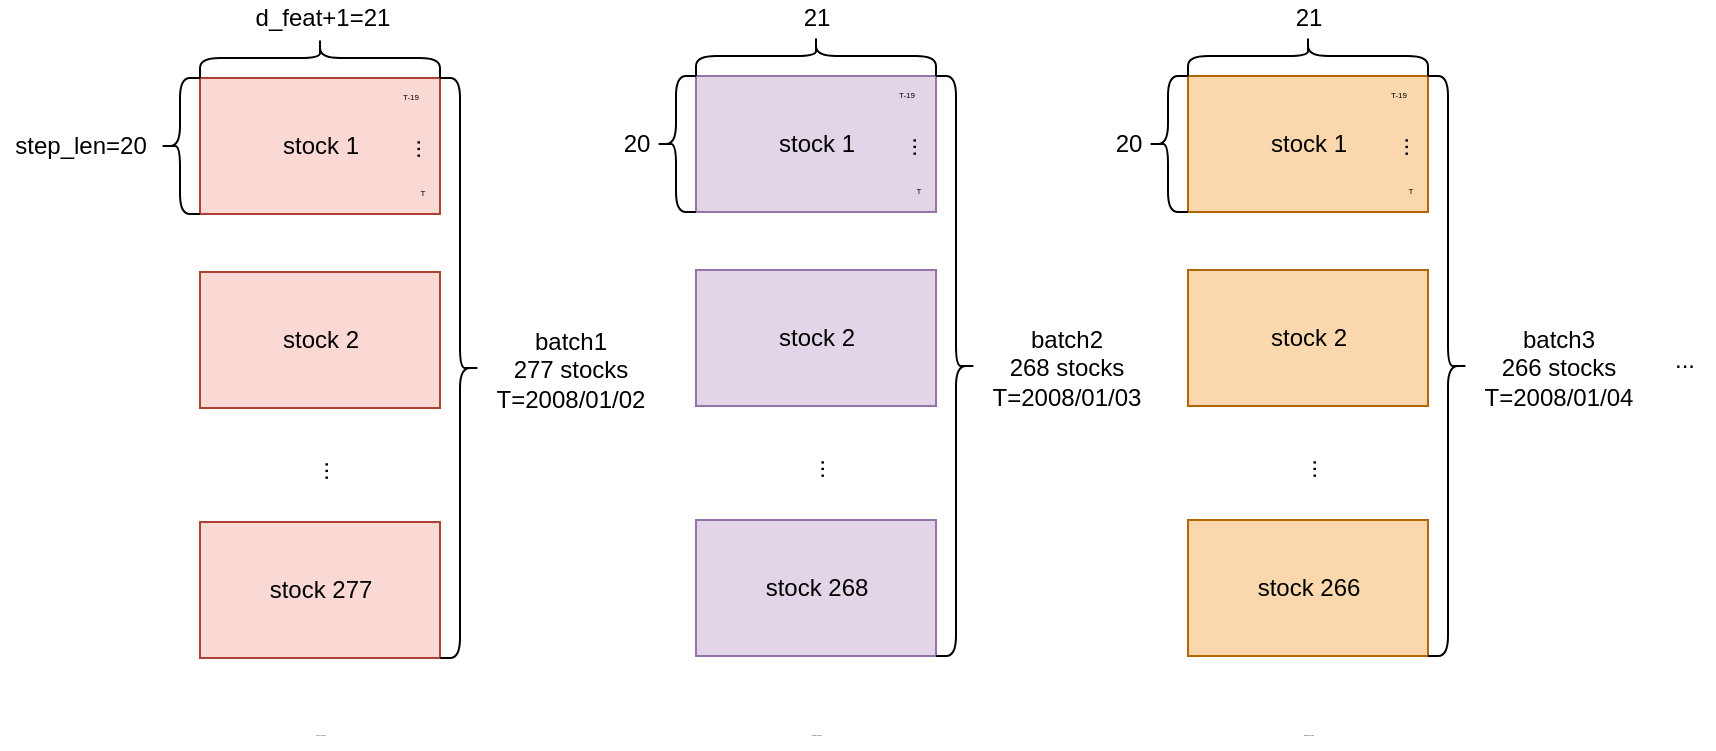 <mxfile version="14.0.4" type="github">
  <diagram id="UNmK7n31j6BsBcdP9gkj" name="Page-1">
    <mxGraphModel dx="1490" dy="579" grid="0" gridSize="10" guides="1" tooltips="1" connect="1" arrows="1" fold="1" page="0" pageScale="1" pageWidth="827" pageHeight="1169" math="0" shadow="0">
      <root>
        <mxCell id="0" />
        <mxCell id="1" parent="0" />
        <mxCell id="sodSNDlYpSFI1k9hjGXv-63" value="" style="rounded=0;whiteSpace=wrap;html=1;fillColor=#fad9d5;strokeColor=#ae4132;fontFamily=Helvetica;" vertex="1" parent="1">
          <mxGeometry x="37" y="442" width="120" height="68" as="geometry" />
        </mxCell>
        <mxCell id="sodSNDlYpSFI1k9hjGXv-62" value="" style="rounded=0;whiteSpace=wrap;html=1;fillColor=#fad9d5;strokeColor=#ae4132;fontFamily=Helvetica;" vertex="1" parent="1">
          <mxGeometry x="37" y="317" width="120" height="68" as="geometry" />
        </mxCell>
        <mxCell id="sodSNDlYpSFI1k9hjGXv-1" value="" style="rounded=0;whiteSpace=wrap;html=1;fillColor=#fad9d5;strokeColor=#ae4132;fontFamily=Helvetica;" vertex="1" parent="1">
          <mxGeometry x="37" y="220" width="120" height="68" as="geometry" />
        </mxCell>
        <mxCell id="sodSNDlYpSFI1k9hjGXv-5" value="..." style="text;html=1;resizable=0;autosize=1;align=center;verticalAlign=middle;points=[];fillColor=none;strokeColor=none;rounded=0;horizontal=0;fontFamily=Helvetica;" vertex="1" parent="1">
          <mxGeometry x="82" y="407" width="30" height="20" as="geometry" />
        </mxCell>
        <mxCell id="sodSNDlYpSFI1k9hjGXv-10" value="" style="shape=curlyBracket;whiteSpace=wrap;html=1;rounded=1;fontFamily=Helvetica;" vertex="1" parent="1">
          <mxGeometry x="17" y="220" width="20" height="68" as="geometry" />
        </mxCell>
        <mxCell id="sodSNDlYpSFI1k9hjGXv-11" value="" style="shape=curlyBracket;whiteSpace=wrap;html=1;rounded=1;direction=south;fontFamily=Helvetica;" vertex="1" parent="1">
          <mxGeometry x="37" y="200" width="120" height="20" as="geometry" />
        </mxCell>
        <mxCell id="sodSNDlYpSFI1k9hjGXv-12" value="d_feat+1=21" style="text;html=1;resizable=0;autosize=1;align=center;verticalAlign=middle;points=[];fillColor=none;strokeColor=none;rounded=0;fontFamily=Helvetica;" vertex="1" parent="1">
          <mxGeometry x="59" y="181" width="77" height="18" as="geometry" />
        </mxCell>
        <mxCell id="sodSNDlYpSFI1k9hjGXv-13" value="step_len=20" style="text;html=1;resizable=0;autosize=1;align=center;verticalAlign=middle;points=[];fillColor=none;strokeColor=none;rounded=0;fontFamily=Helvetica;" vertex="1" parent="1">
          <mxGeometry x="-63" y="244" width="80" height="20" as="geometry" />
        </mxCell>
        <mxCell id="sodSNDlYpSFI1k9hjGXv-14" value="stock 1" style="text;html=1;resizable=0;autosize=1;align=center;verticalAlign=middle;points=[];fillColor=none;strokeColor=none;rounded=0;fontFamily=Helvetica;" vertex="1" parent="1">
          <mxGeometry x="72" y="244" width="50" height="20" as="geometry" />
        </mxCell>
        <mxCell id="sodSNDlYpSFI1k9hjGXv-15" value="stock 2" style="text;html=1;resizable=0;autosize=1;align=center;verticalAlign=middle;points=[];fillColor=none;strokeColor=none;rounded=0;fontFamily=Helvetica;" vertex="1" parent="1">
          <mxGeometry x="72" y="341" width="50" height="20" as="geometry" />
        </mxCell>
        <mxCell id="sodSNDlYpSFI1k9hjGXv-16" value="stock 277" style="text;html=1;resizable=0;autosize=1;align=center;verticalAlign=middle;points=[];fillColor=none;strokeColor=none;rounded=0;fontFamily=Helvetica;" vertex="1" parent="1">
          <mxGeometry x="62" y="466" width="70" height="20" as="geometry" />
        </mxCell>
        <mxCell id="sodSNDlYpSFI1k9hjGXv-17" value="" style="shape=curlyBracket;whiteSpace=wrap;html=1;rounded=1;fontFamily=Helvetica;direction=west;" vertex="1" parent="1">
          <mxGeometry x="157" y="220" width="20" height="290" as="geometry" />
        </mxCell>
        <mxCell id="sodSNDlYpSFI1k9hjGXv-18" value="batch1&lt;br&gt;277 stocks&lt;br&gt;T=2008/01/02" style="text;html=1;resizable=0;autosize=1;align=center;verticalAlign=middle;points=[];fillColor=none;strokeColor=none;rounded=0;fontFamily=Helvetica;" vertex="1" parent="1">
          <mxGeometry x="177" y="341" width="90" height="50" as="geometry" />
        </mxCell>
        <mxCell id="sodSNDlYpSFI1k9hjGXv-21" value="T" style="text;html=1;resizable=0;autosize=1;align=center;verticalAlign=middle;points=[];fillColor=none;strokeColor=none;rounded=0;fontFamily=Helvetica;fontSize=4;" vertex="1" parent="1">
          <mxGeometry x="138" y="268" width="20" height="20" as="geometry" />
        </mxCell>
        <mxCell id="sodSNDlYpSFI1k9hjGXv-22" value="T-19" style="text;html=1;resizable=0;autosize=1;align=center;verticalAlign=middle;points=[];fillColor=none;strokeColor=none;rounded=0;fontFamily=Helvetica;fontSize=4;" vertex="1" parent="1">
          <mxGeometry x="127" y="220" width="30" height="20" as="geometry" />
        </mxCell>
        <mxCell id="sodSNDlYpSFI1k9hjGXv-23" value="..." style="text;html=1;resizable=0;autosize=1;align=center;verticalAlign=middle;points=[];fillColor=none;strokeColor=none;rounded=0;horizontal=0;fontFamily=Helvetica;" vertex="1" parent="1">
          <mxGeometry x="128" y="246" width="30" height="20" as="geometry" />
        </mxCell>
        <mxCell id="sodSNDlYpSFI1k9hjGXv-58" value="[277,20,21]" style="text;html=1;resizable=0;autosize=1;align=center;verticalAlign=middle;points=[];fillColor=none;strokeColor=none;rounded=0;fontFamily=Helvetica;fontSize=1;" vertex="1" parent="1">
          <mxGeometry x="64" y="540.5" width="66" height="15" as="geometry" />
        </mxCell>
        <mxCell id="sodSNDlYpSFI1k9hjGXv-64" value="" style="rounded=0;whiteSpace=wrap;html=1;fillColor=#e1d5e7;strokeColor=#9673a6;fontFamily=Helvetica;" vertex="1" parent="1">
          <mxGeometry x="285" y="441" width="120" height="68" as="geometry" />
        </mxCell>
        <mxCell id="sodSNDlYpSFI1k9hjGXv-65" value="" style="rounded=0;whiteSpace=wrap;html=1;fillColor=#e1d5e7;strokeColor=#9673a6;fontFamily=Helvetica;" vertex="1" parent="1">
          <mxGeometry x="285" y="316" width="120" height="68" as="geometry" />
        </mxCell>
        <mxCell id="sodSNDlYpSFI1k9hjGXv-66" value="" style="rounded=0;whiteSpace=wrap;html=1;fillColor=#e1d5e7;strokeColor=#9673a6;fontFamily=Helvetica;" vertex="1" parent="1">
          <mxGeometry x="285" y="219" width="120" height="68" as="geometry" />
        </mxCell>
        <mxCell id="sodSNDlYpSFI1k9hjGXv-67" value="..." style="text;html=1;resizable=0;autosize=1;align=center;verticalAlign=middle;points=[];fillColor=none;strokeColor=none;rounded=0;horizontal=0;fontFamily=Helvetica;" vertex="1" parent="1">
          <mxGeometry x="330" y="406" width="30" height="20" as="geometry" />
        </mxCell>
        <mxCell id="sodSNDlYpSFI1k9hjGXv-68" value="" style="shape=curlyBracket;whiteSpace=wrap;html=1;rounded=1;fontFamily=Helvetica;" vertex="1" parent="1">
          <mxGeometry x="265" y="219" width="20" height="68" as="geometry" />
        </mxCell>
        <mxCell id="sodSNDlYpSFI1k9hjGXv-69" value="" style="shape=curlyBracket;whiteSpace=wrap;html=1;rounded=1;direction=south;fontFamily=Helvetica;" vertex="1" parent="1">
          <mxGeometry x="285" y="199" width="120" height="20" as="geometry" />
        </mxCell>
        <mxCell id="sodSNDlYpSFI1k9hjGXv-70" value="21" style="text;html=1;resizable=0;autosize=1;align=center;verticalAlign=middle;points=[];fillColor=none;strokeColor=none;rounded=0;fontFamily=Helvetica;" vertex="1" parent="1">
          <mxGeometry x="333" y="181" width="24" height="18" as="geometry" />
        </mxCell>
        <mxCell id="sodSNDlYpSFI1k9hjGXv-71" value="20" style="text;html=1;resizable=0;autosize=1;align=center;verticalAlign=middle;points=[];fillColor=none;strokeColor=none;rounded=0;fontFamily=Helvetica;" vertex="1" parent="1">
          <mxGeometry x="240" y="243" width="30" height="20" as="geometry" />
        </mxCell>
        <mxCell id="sodSNDlYpSFI1k9hjGXv-72" value="stock 1" style="text;html=1;resizable=0;autosize=1;align=center;verticalAlign=middle;points=[];fillColor=none;strokeColor=none;rounded=0;fontFamily=Helvetica;" vertex="1" parent="1">
          <mxGeometry x="320" y="243" width="50" height="20" as="geometry" />
        </mxCell>
        <mxCell id="sodSNDlYpSFI1k9hjGXv-73" value="stock 2" style="text;html=1;resizable=0;autosize=1;align=center;verticalAlign=middle;points=[];fillColor=none;strokeColor=none;rounded=0;fontFamily=Helvetica;" vertex="1" parent="1">
          <mxGeometry x="320" y="340" width="50" height="20" as="geometry" />
        </mxCell>
        <mxCell id="sodSNDlYpSFI1k9hjGXv-74" value="stock 268" style="text;html=1;resizable=0;autosize=1;align=center;verticalAlign=middle;points=[];fillColor=none;strokeColor=none;rounded=0;fontFamily=Helvetica;" vertex="1" parent="1">
          <mxGeometry x="310" y="465" width="70" height="20" as="geometry" />
        </mxCell>
        <mxCell id="sodSNDlYpSFI1k9hjGXv-75" value="" style="shape=curlyBracket;whiteSpace=wrap;html=1;rounded=1;fontFamily=Helvetica;direction=west;" vertex="1" parent="1">
          <mxGeometry x="405" y="219" width="20" height="290" as="geometry" />
        </mxCell>
        <mxCell id="sodSNDlYpSFI1k9hjGXv-76" value="batch2&lt;br&gt;268 stocks&lt;br&gt;T=2008/01/03" style="text;html=1;resizable=0;autosize=1;align=center;verticalAlign=middle;points=[];fillColor=none;strokeColor=none;rounded=0;fontFamily=Helvetica;" vertex="1" parent="1">
          <mxGeometry x="425" y="340" width="90" height="50" as="geometry" />
        </mxCell>
        <mxCell id="sodSNDlYpSFI1k9hjGXv-77" value="T" style="text;html=1;resizable=0;autosize=1;align=center;verticalAlign=middle;points=[];fillColor=none;strokeColor=none;rounded=0;fontFamily=Helvetica;fontSize=4;" vertex="1" parent="1">
          <mxGeometry x="386" y="267" width="20" height="20" as="geometry" />
        </mxCell>
        <mxCell id="sodSNDlYpSFI1k9hjGXv-78" value="T-19" style="text;html=1;resizable=0;autosize=1;align=center;verticalAlign=middle;points=[];fillColor=none;strokeColor=none;rounded=0;fontFamily=Helvetica;fontSize=4;" vertex="1" parent="1">
          <mxGeometry x="375" y="219" width="30" height="20" as="geometry" />
        </mxCell>
        <mxCell id="sodSNDlYpSFI1k9hjGXv-79" value="..." style="text;html=1;resizable=0;autosize=1;align=center;verticalAlign=middle;points=[];fillColor=none;strokeColor=none;rounded=0;horizontal=0;fontFamily=Helvetica;" vertex="1" parent="1">
          <mxGeometry x="376" y="245" width="30" height="20" as="geometry" />
        </mxCell>
        <mxCell id="sodSNDlYpSFI1k9hjGXv-80" value="[268,20,21]" style="text;html=1;resizable=0;autosize=1;align=center;verticalAlign=middle;points=[];fillColor=none;strokeColor=none;rounded=0;fontFamily=Helvetica;fontSize=1;" vertex="1" parent="1">
          <mxGeometry x="312" y="540.5" width="66" height="15" as="geometry" />
        </mxCell>
        <mxCell id="sodSNDlYpSFI1k9hjGXv-81" value="" style="rounded=0;whiteSpace=wrap;html=1;fillColor=#fad7ac;strokeColor=#b46504;fontFamily=Helvetica;" vertex="1" parent="1">
          <mxGeometry x="531" y="441" width="120" height="68" as="geometry" />
        </mxCell>
        <mxCell id="sodSNDlYpSFI1k9hjGXv-82" value="" style="rounded=0;whiteSpace=wrap;html=1;fillColor=#fad7ac;strokeColor=#b46504;fontFamily=Helvetica;" vertex="1" parent="1">
          <mxGeometry x="531" y="316" width="120" height="68" as="geometry" />
        </mxCell>
        <mxCell id="sodSNDlYpSFI1k9hjGXv-83" value="" style="rounded=0;whiteSpace=wrap;html=1;fillColor=#fad7ac;strokeColor=#b46504;fontFamily=Helvetica;" vertex="1" parent="1">
          <mxGeometry x="531" y="219" width="120" height="68" as="geometry" />
        </mxCell>
        <mxCell id="sodSNDlYpSFI1k9hjGXv-84" value="..." style="text;html=1;resizable=0;autosize=1;align=center;verticalAlign=middle;points=[];fillColor=none;strokeColor=none;rounded=0;horizontal=0;fontFamily=Helvetica;" vertex="1" parent="1">
          <mxGeometry x="576" y="406" width="30" height="20" as="geometry" />
        </mxCell>
        <mxCell id="sodSNDlYpSFI1k9hjGXv-85" value="" style="shape=curlyBracket;whiteSpace=wrap;html=1;rounded=1;fontFamily=Helvetica;" vertex="1" parent="1">
          <mxGeometry x="511" y="219" width="20" height="68" as="geometry" />
        </mxCell>
        <mxCell id="sodSNDlYpSFI1k9hjGXv-86" value="" style="shape=curlyBracket;whiteSpace=wrap;html=1;rounded=1;direction=south;fontFamily=Helvetica;" vertex="1" parent="1">
          <mxGeometry x="531" y="199" width="120" height="20" as="geometry" />
        </mxCell>
        <mxCell id="sodSNDlYpSFI1k9hjGXv-87" value="21" style="text;html=1;resizable=0;autosize=1;align=center;verticalAlign=middle;points=[];fillColor=none;strokeColor=none;rounded=0;fontFamily=Helvetica;" vertex="1" parent="1">
          <mxGeometry x="579" y="181" width="24" height="18" as="geometry" />
        </mxCell>
        <mxCell id="sodSNDlYpSFI1k9hjGXv-88" value="20" style="text;html=1;resizable=0;autosize=1;align=center;verticalAlign=middle;points=[];fillColor=none;strokeColor=none;rounded=0;fontFamily=Helvetica;" vertex="1" parent="1">
          <mxGeometry x="486" y="243" width="30" height="20" as="geometry" />
        </mxCell>
        <mxCell id="sodSNDlYpSFI1k9hjGXv-89" value="stock 1" style="text;html=1;resizable=0;autosize=1;align=center;verticalAlign=middle;points=[];fillColor=none;strokeColor=none;rounded=0;fontFamily=Helvetica;" vertex="1" parent="1">
          <mxGeometry x="566" y="243" width="50" height="20" as="geometry" />
        </mxCell>
        <mxCell id="sodSNDlYpSFI1k9hjGXv-90" value="stock 2" style="text;html=1;resizable=0;autosize=1;align=center;verticalAlign=middle;points=[];fillColor=none;strokeColor=none;rounded=0;fontFamily=Helvetica;" vertex="1" parent="1">
          <mxGeometry x="566" y="340" width="50" height="20" as="geometry" />
        </mxCell>
        <mxCell id="sodSNDlYpSFI1k9hjGXv-91" value="stock 266" style="text;html=1;resizable=0;autosize=1;align=center;verticalAlign=middle;points=[];fillColor=none;strokeColor=none;rounded=0;fontFamily=Helvetica;" vertex="1" parent="1">
          <mxGeometry x="556" y="465" width="70" height="20" as="geometry" />
        </mxCell>
        <mxCell id="sodSNDlYpSFI1k9hjGXv-92" value="" style="shape=curlyBracket;whiteSpace=wrap;html=1;rounded=1;fontFamily=Helvetica;direction=west;" vertex="1" parent="1">
          <mxGeometry x="651" y="219" width="20" height="290" as="geometry" />
        </mxCell>
        <mxCell id="sodSNDlYpSFI1k9hjGXv-93" value="batch3&lt;br&gt;266 stocks&lt;br&gt;T=2008/01/04" style="text;html=1;resizable=0;autosize=1;align=center;verticalAlign=middle;points=[];fillColor=none;strokeColor=none;rounded=0;fontFamily=Helvetica;" vertex="1" parent="1">
          <mxGeometry x="671" y="340" width="90" height="50" as="geometry" />
        </mxCell>
        <mxCell id="sodSNDlYpSFI1k9hjGXv-94" value="T" style="text;html=1;resizable=0;autosize=1;align=center;verticalAlign=middle;points=[];fillColor=none;strokeColor=none;rounded=0;fontFamily=Helvetica;fontSize=4;" vertex="1" parent="1">
          <mxGeometry x="632" y="267" width="20" height="20" as="geometry" />
        </mxCell>
        <mxCell id="sodSNDlYpSFI1k9hjGXv-95" value="T-19" style="text;html=1;resizable=0;autosize=1;align=center;verticalAlign=middle;points=[];fillColor=none;strokeColor=none;rounded=0;fontFamily=Helvetica;fontSize=4;" vertex="1" parent="1">
          <mxGeometry x="621" y="219" width="30" height="20" as="geometry" />
        </mxCell>
        <mxCell id="sodSNDlYpSFI1k9hjGXv-96" value="..." style="text;html=1;resizable=0;autosize=1;align=center;verticalAlign=middle;points=[];fillColor=none;strokeColor=none;rounded=0;horizontal=0;fontFamily=Helvetica;" vertex="1" parent="1">
          <mxGeometry x="622" y="245" width="30" height="20" as="geometry" />
        </mxCell>
        <mxCell id="sodSNDlYpSFI1k9hjGXv-97" value="[266,20,21]" style="text;html=1;resizable=0;autosize=1;align=center;verticalAlign=middle;points=[];fillColor=none;strokeColor=none;rounded=0;fontFamily=Helvetica;fontSize=1;" vertex="1" parent="1">
          <mxGeometry x="558" y="540.5" width="66" height="15" as="geometry" />
        </mxCell>
        <mxCell id="sodSNDlYpSFI1k9hjGXv-98" value="..." style="text;html=1;resizable=0;autosize=1;align=center;verticalAlign=middle;points=[];fillColor=none;strokeColor=none;rounded=0;horizontal=1;fontFamily=Helvetica;" vertex="1" parent="1">
          <mxGeometry x="764" y="351" width="30" height="20" as="geometry" />
        </mxCell>
      </root>
    </mxGraphModel>
  </diagram>
</mxfile>
